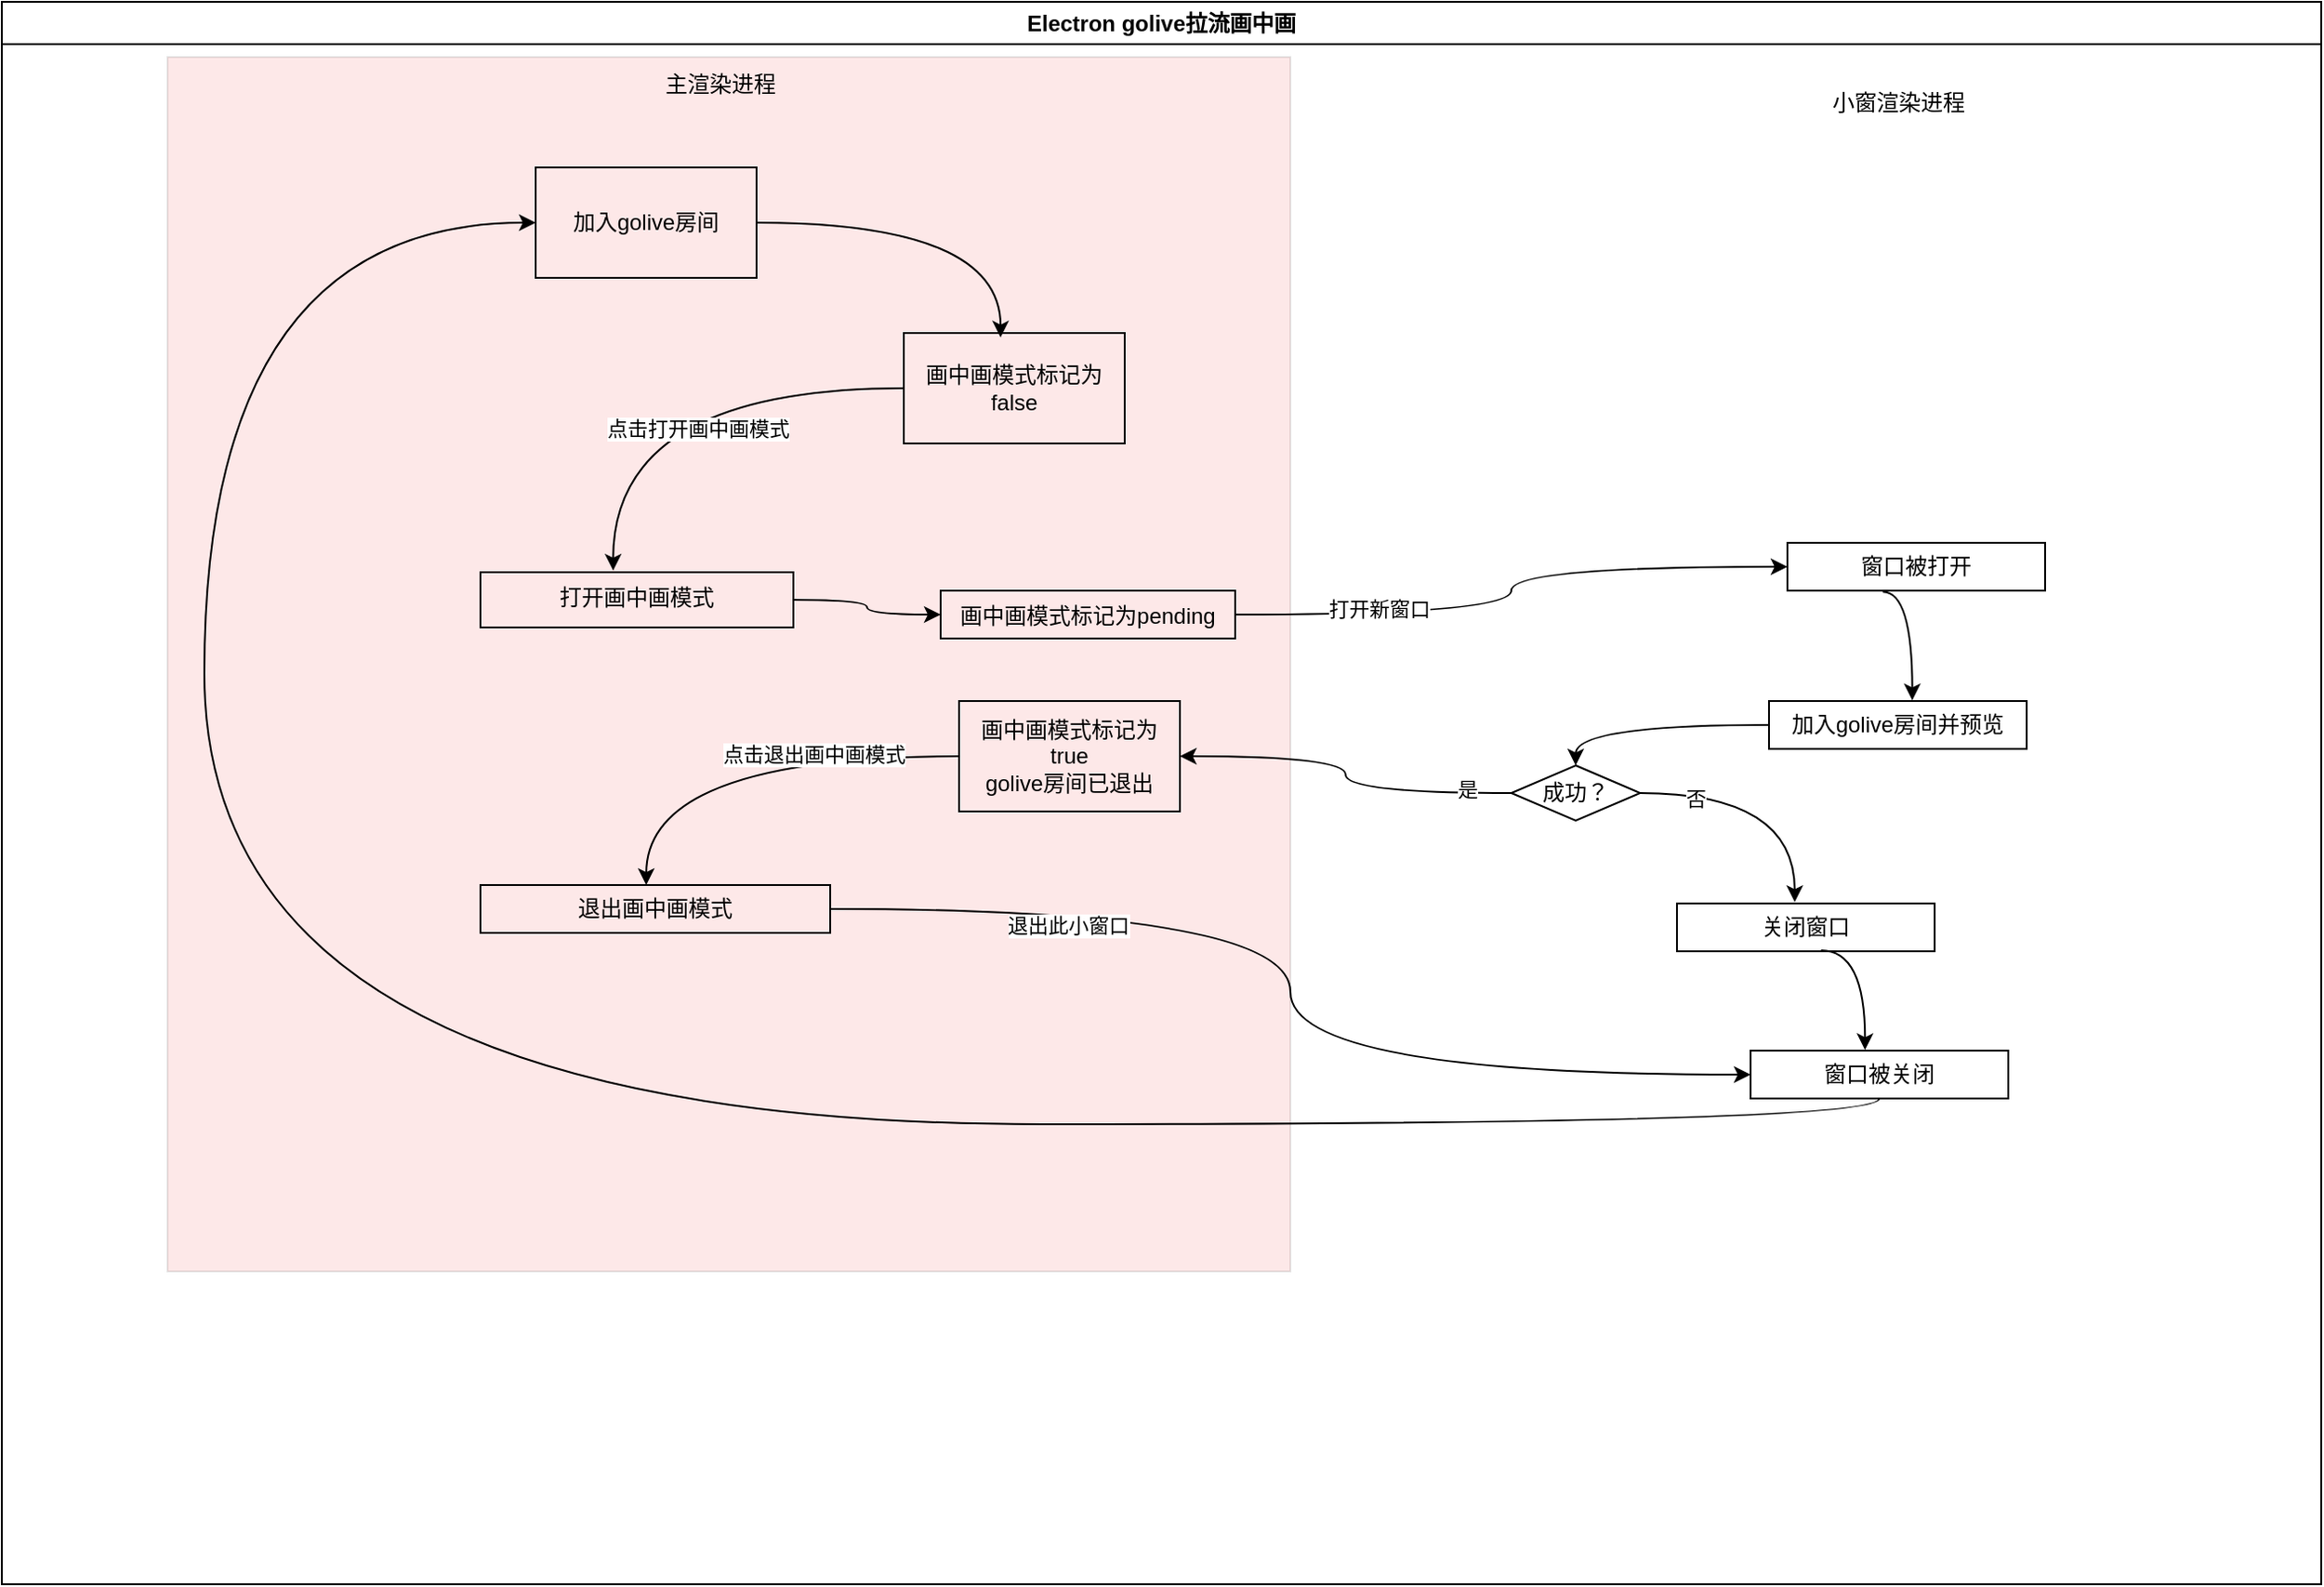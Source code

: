 <mxfile version="22.1.18" type="github">
  <diagram id="C5RBs43oDa-KdzZeNtuy" name="Page-1">
    <mxGraphModel dx="3506" dy="3889" grid="1" gridSize="10" guides="1" tooltips="1" connect="1" arrows="1" fold="1" page="1" pageScale="1" pageWidth="2339" pageHeight="3300" math="0" shadow="0">
      <root>
        <mxCell id="WIyWlLk6GJQsqaUBKTNV-0" />
        <mxCell id="WIyWlLk6GJQsqaUBKTNV-1" parent="WIyWlLk6GJQsqaUBKTNV-0" />
        <mxCell id="-17zgCU0IKFu6_wS-CfS-0" value="Electron golive拉流画中画" style="swimlane;whiteSpace=wrap;html=1;startSize=23;movable=1;resizable=1;rotatable=1;deletable=1;editable=1;locked=0;connectable=1;" vertex="1" parent="WIyWlLk6GJQsqaUBKTNV-1">
          <mxGeometry x="-80" y="-120" width="1260" height="860" as="geometry">
            <mxRectangle x="-60" y="-140" width="190" height="30" as="alternateBounds" />
          </mxGeometry>
        </mxCell>
        <mxCell id="-17zgCU0IKFu6_wS-CfS-131" value="" style="rounded=0;whiteSpace=wrap;html=1;gradientColor=none;gradientDirection=east;fillColor=#ec2222;opacity=10;" vertex="1" parent="-17zgCU0IKFu6_wS-CfS-0">
          <mxGeometry x="90" y="30" width="610" height="660" as="geometry" />
        </mxCell>
        <mxCell id="-17zgCU0IKFu6_wS-CfS-91" style="edgeStyle=orthogonalEdgeStyle;rounded=0;orthogonalLoop=1;jettySize=auto;html=1;exitX=1;exitY=0.5;exitDx=0;exitDy=0;entryX=0;entryY=0.5;entryDx=0;entryDy=0;curved=1;" edge="1" parent="-17zgCU0IKFu6_wS-CfS-0" source="-17zgCU0IKFu6_wS-CfS-89" target="-17zgCU0IKFu6_wS-CfS-93">
          <mxGeometry relative="1" as="geometry">
            <mxPoint x="700" y="409" as="targetPoint" />
          </mxGeometry>
        </mxCell>
        <mxCell id="-17zgCU0IKFu6_wS-CfS-92" value="打开新窗口" style="edgeLabel;html=1;align=center;verticalAlign=middle;resizable=0;points=[];" vertex="1" connectable="0" parent="-17zgCU0IKFu6_wS-CfS-91">
          <mxGeometry x="-0.525" y="3" relative="1" as="geometry">
            <mxPoint as="offset" />
          </mxGeometry>
        </mxCell>
        <mxCell id="-17zgCU0IKFu6_wS-CfS-113" value="" style="edgeStyle=orthogonalEdgeStyle;rounded=0;orthogonalLoop=1;jettySize=auto;html=1;curved=1;" edge="1" parent="-17zgCU0IKFu6_wS-CfS-0" source="-17zgCU0IKFu6_wS-CfS-97" target="-17zgCU0IKFu6_wS-CfS-112">
          <mxGeometry relative="1" as="geometry" />
        </mxCell>
        <mxCell id="-17zgCU0IKFu6_wS-CfS-97" value="加入golive房间并预览" style="text;strokeColor=default;fillColor=none;align=center;verticalAlign=middle;spacingLeft=4;spacingRight=4;overflow=hidden;rotatable=0;points=[[0,0.5],[1,0.5]];portConstraint=eastwest;whiteSpace=wrap;html=1;" vertex="1" parent="-17zgCU0IKFu6_wS-CfS-0">
          <mxGeometry x="960" y="380" width="140" height="26" as="geometry" />
        </mxCell>
        <mxCell id="-17zgCU0IKFu6_wS-CfS-98" style="edgeStyle=orthogonalEdgeStyle;rounded=0;orthogonalLoop=1;jettySize=auto;html=1;exitX=0.37;exitY=1.023;exitDx=0;exitDy=0;entryX=0.556;entryY=-0.015;entryDx=0;entryDy=0;curved=1;exitPerimeter=0;entryPerimeter=0;" edge="1" parent="-17zgCU0IKFu6_wS-CfS-0" source="-17zgCU0IKFu6_wS-CfS-93" target="-17zgCU0IKFu6_wS-CfS-97">
          <mxGeometry relative="1" as="geometry">
            <Array as="points">
              <mxPoint x="1038" y="321" />
            </Array>
          </mxGeometry>
        </mxCell>
        <mxCell id="-17zgCU0IKFu6_wS-CfS-107" value="" style="edgeStyle=orthogonalEdgeStyle;rounded=0;orthogonalLoop=1;jettySize=auto;html=1;curved=1;entryX=0;entryY=0.5;entryDx=0;entryDy=0;" edge="1" parent="-17zgCU0IKFu6_wS-CfS-0" source="-17zgCU0IKFu6_wS-CfS-72" target="-17zgCU0IKFu6_wS-CfS-127">
          <mxGeometry relative="1" as="geometry">
            <mxPoint x="320" y="590" as="targetPoint" />
            <Array as="points">
              <mxPoint x="110" y="610" />
              <mxPoint x="110" y="120" />
            </Array>
          </mxGeometry>
        </mxCell>
        <mxCell id="-17zgCU0IKFu6_wS-CfS-72" value="窗口被关闭" style="text;strokeColor=default;fillColor=none;align=center;verticalAlign=middle;spacingLeft=4;spacingRight=4;overflow=hidden;rotatable=0;points=[[0,0.5],[1,0.5]];portConstraint=eastwest;whiteSpace=wrap;html=1;" vertex="1" parent="-17zgCU0IKFu6_wS-CfS-0">
          <mxGeometry x="950" y="570" width="140" height="26" as="geometry" />
        </mxCell>
        <mxCell id="-17zgCU0IKFu6_wS-CfS-93" value="窗口被打开" style="text;strokeColor=default;fillColor=none;align=center;verticalAlign=middle;spacingLeft=4;spacingRight=4;overflow=hidden;rotatable=0;points=[[0,0.5],[1,0.5]];portConstraint=eastwest;whiteSpace=wrap;html=1;" vertex="1" parent="-17zgCU0IKFu6_wS-CfS-0">
          <mxGeometry x="970" y="294" width="140" height="26" as="geometry" />
        </mxCell>
        <mxCell id="-17zgCU0IKFu6_wS-CfS-115" style="edgeStyle=orthogonalEdgeStyle;rounded=0;orthogonalLoop=1;jettySize=auto;html=1;exitX=0;exitY=0.5;exitDx=0;exitDy=0;entryX=1;entryY=0.5;entryDx=0;entryDy=0;curved=1;" edge="1" parent="-17zgCU0IKFu6_wS-CfS-0" source="-17zgCU0IKFu6_wS-CfS-112" target="-17zgCU0IKFu6_wS-CfS-114">
          <mxGeometry relative="1" as="geometry" />
        </mxCell>
        <mxCell id="-17zgCU0IKFu6_wS-CfS-116" value="是" style="edgeLabel;html=1;align=center;verticalAlign=middle;resizable=0;points=[];" vertex="1" connectable="0" parent="-17zgCU0IKFu6_wS-CfS-115">
          <mxGeometry x="-0.76" y="-2" relative="1" as="geometry">
            <mxPoint as="offset" />
          </mxGeometry>
        </mxCell>
        <mxCell id="-17zgCU0IKFu6_wS-CfS-133" style="edgeStyle=orthogonalEdgeStyle;rounded=0;orthogonalLoop=1;jettySize=auto;html=1;exitX=1;exitY=0.5;exitDx=0;exitDy=0;curved=1;entryX=0.457;entryY=-0.03;entryDx=0;entryDy=0;entryPerimeter=0;" edge="1" parent="-17zgCU0IKFu6_wS-CfS-0" source="-17zgCU0IKFu6_wS-CfS-112" target="-17zgCU0IKFu6_wS-CfS-135">
          <mxGeometry relative="1" as="geometry">
            <mxPoint x="960" y="480" as="targetPoint" />
          </mxGeometry>
        </mxCell>
        <mxCell id="-17zgCU0IKFu6_wS-CfS-134" value="否" style="edgeLabel;html=1;align=center;verticalAlign=middle;resizable=0;points=[];" vertex="1" connectable="0" parent="-17zgCU0IKFu6_wS-CfS-133">
          <mxGeometry x="-0.587" y="-3" relative="1" as="geometry">
            <mxPoint as="offset" />
          </mxGeometry>
        </mxCell>
        <mxCell id="-17zgCU0IKFu6_wS-CfS-112" value="成功？" style="rhombus;whiteSpace=wrap;html=1;align=center;verticalAlign=middle;fillColor=none;gradientColor=none;spacingLeft=4;spacingRight=4;" vertex="1" parent="-17zgCU0IKFu6_wS-CfS-0">
          <mxGeometry x="820" y="415" width="70" height="30" as="geometry" />
        </mxCell>
        <mxCell id="-17zgCU0IKFu6_wS-CfS-89" value="画中画模式标记为pending" style="text;strokeColor=default;fillColor=none;align=center;verticalAlign=top;spacingLeft=4;spacingRight=4;overflow=hidden;rotatable=0;points=[[0,0.5],[1,0.5]];portConstraint=eastwest;whiteSpace=wrap;html=1;" vertex="1" parent="-17zgCU0IKFu6_wS-CfS-0">
          <mxGeometry x="510" y="320" width="160" height="26" as="geometry" />
        </mxCell>
        <mxCell id="-17zgCU0IKFu6_wS-CfS-90" style="edgeStyle=orthogonalEdgeStyle;rounded=0;orthogonalLoop=1;jettySize=auto;html=1;exitX=1;exitY=0.5;exitDx=0;exitDy=0;entryX=0;entryY=0.5;entryDx=0;entryDy=0;curved=1;" edge="1" parent="-17zgCU0IKFu6_wS-CfS-0" source="-17zgCU0IKFu6_wS-CfS-77" target="-17zgCU0IKFu6_wS-CfS-89">
          <mxGeometry relative="1" as="geometry" />
        </mxCell>
        <mxCell id="-17zgCU0IKFu6_wS-CfS-77" value="打开画中画模式" style="text;strokeColor=default;fillColor=none;align=center;verticalAlign=top;spacingLeft=4;spacingRight=4;overflow=hidden;rotatable=0;points=[[0,0.5],[1,0.5]];portConstraint=eastwest;whiteSpace=wrap;html=1;" vertex="1" parent="-17zgCU0IKFu6_wS-CfS-0">
          <mxGeometry x="260" y="310" width="170" height="30" as="geometry" />
        </mxCell>
        <mxCell id="-17zgCU0IKFu6_wS-CfS-114" value="画中画模式标记为true&lt;br&gt;golive房间已退出" style="whiteSpace=wrap;html=1;align=center;verticalAlign=middle;fillColor=none;gradientColor=none;spacingLeft=4;spacingRight=4;" vertex="1" parent="-17zgCU0IKFu6_wS-CfS-0">
          <mxGeometry x="520" y="380" width="120" height="60" as="geometry" />
        </mxCell>
        <mxCell id="-17zgCU0IKFu6_wS-CfS-119" value="画中画模式标记为false" style="whiteSpace=wrap;html=1;align=center;verticalAlign=middle;fillColor=none;gradientColor=none;spacingLeft=4;spacingRight=4;" vertex="1" parent="-17zgCU0IKFu6_wS-CfS-0">
          <mxGeometry x="490" y="180" width="120" height="60" as="geometry" />
        </mxCell>
        <mxCell id="-17zgCU0IKFu6_wS-CfS-117" value="主渲染进程" style="text;html=1;align=center;verticalAlign=middle;resizable=0;points=[];autosize=1;strokeColor=none;fillColor=none;" vertex="1" parent="-17zgCU0IKFu6_wS-CfS-0">
          <mxGeometry x="350" y="30" width="80" height="30" as="geometry" />
        </mxCell>
        <mxCell id="-17zgCU0IKFu6_wS-CfS-120" style="edgeStyle=orthogonalEdgeStyle;rounded=0;orthogonalLoop=1;jettySize=auto;html=1;exitX=0;exitY=0.5;exitDx=0;exitDy=0;entryX=0.424;entryY=-0.031;entryDx=0;entryDy=0;entryPerimeter=0;curved=1;" edge="1" parent="-17zgCU0IKFu6_wS-CfS-0" source="-17zgCU0IKFu6_wS-CfS-119" target="-17zgCU0IKFu6_wS-CfS-77">
          <mxGeometry relative="1" as="geometry" />
        </mxCell>
        <mxCell id="-17zgCU0IKFu6_wS-CfS-129" value="点击打开画中画模式" style="edgeLabel;html=1;align=center;verticalAlign=middle;resizable=0;points=[];fontColor=default;labelBackgroundColor=default;" vertex="1" connectable="0" parent="-17zgCU0IKFu6_wS-CfS-120">
          <mxGeometry x="-0.128" y="22" relative="1" as="geometry">
            <mxPoint as="offset" />
          </mxGeometry>
        </mxCell>
        <mxCell id="-17zgCU0IKFu6_wS-CfS-125" style="edgeStyle=orthogonalEdgeStyle;rounded=0;orthogonalLoop=1;jettySize=auto;html=1;exitX=1;exitY=0.5;exitDx=0;exitDy=0;entryX=0;entryY=0.5;entryDx=0;entryDy=0;curved=1;" edge="1" parent="-17zgCU0IKFu6_wS-CfS-0" source="-17zgCU0IKFu6_wS-CfS-122" target="-17zgCU0IKFu6_wS-CfS-72">
          <mxGeometry relative="1" as="geometry" />
        </mxCell>
        <mxCell id="-17zgCU0IKFu6_wS-CfS-130" value="退出此小窗口" style="edgeLabel;html=1;align=center;verticalAlign=middle;resizable=0;points=[];labelBackgroundColor=default;" vertex="1" connectable="0" parent="-17zgCU0IKFu6_wS-CfS-125">
          <mxGeometry x="-0.564" y="-9" relative="1" as="geometry">
            <mxPoint as="offset" />
          </mxGeometry>
        </mxCell>
        <mxCell id="-17zgCU0IKFu6_wS-CfS-122" value="退出画中画模式" style="text;strokeColor=default;fillColor=none;align=center;verticalAlign=middle;spacingLeft=4;spacingRight=4;overflow=hidden;rotatable=0;points=[[0,0.5],[1,0.5]];portConstraint=eastwest;whiteSpace=wrap;html=1;" vertex="1" parent="-17zgCU0IKFu6_wS-CfS-0">
          <mxGeometry x="260" y="480" width="190" height="26" as="geometry" />
        </mxCell>
        <mxCell id="-17zgCU0IKFu6_wS-CfS-123" style="edgeStyle=orthogonalEdgeStyle;rounded=0;orthogonalLoop=1;jettySize=auto;html=1;exitX=0;exitY=0.5;exitDx=0;exitDy=0;entryX=0.474;entryY=0;entryDx=0;entryDy=0;entryPerimeter=0;curved=1;" edge="1" parent="-17zgCU0IKFu6_wS-CfS-0" source="-17zgCU0IKFu6_wS-CfS-114" target="-17zgCU0IKFu6_wS-CfS-122">
          <mxGeometry relative="1" as="geometry" />
        </mxCell>
        <mxCell id="-17zgCU0IKFu6_wS-CfS-124" value="点击退出画中画模式" style="edgeLabel;html=1;align=center;verticalAlign=middle;resizable=0;points=[];labelBackgroundColor=default;" vertex="1" connectable="0" parent="-17zgCU0IKFu6_wS-CfS-123">
          <mxGeometry x="-0.34" y="-1" relative="1" as="geometry">
            <mxPoint as="offset" />
          </mxGeometry>
        </mxCell>
        <mxCell id="-17zgCU0IKFu6_wS-CfS-118" value="小窗渲染进程" style="text;html=1;align=center;verticalAlign=middle;resizable=0;points=[];autosize=1;strokeColor=none;fillColor=none;" vertex="1" parent="-17zgCU0IKFu6_wS-CfS-0">
          <mxGeometry x="980" y="40" width="100" height="30" as="geometry" />
        </mxCell>
        <mxCell id="-17zgCU0IKFu6_wS-CfS-127" value="加入golive房间" style="whiteSpace=wrap;html=1;align=center;verticalAlign=middle;fillColor=none;gradientColor=none;spacingLeft=4;spacingRight=4;" vertex="1" parent="-17zgCU0IKFu6_wS-CfS-0">
          <mxGeometry x="290" y="90" width="120" height="60" as="geometry" />
        </mxCell>
        <mxCell id="-17zgCU0IKFu6_wS-CfS-128" style="edgeStyle=orthogonalEdgeStyle;rounded=0;orthogonalLoop=1;jettySize=auto;html=1;exitX=1;exitY=0.5;exitDx=0;exitDy=0;entryX=0.438;entryY=0.04;entryDx=0;entryDy=0;entryPerimeter=0;curved=1;" edge="1" parent="-17zgCU0IKFu6_wS-CfS-0" source="-17zgCU0IKFu6_wS-CfS-127" target="-17zgCU0IKFu6_wS-CfS-119">
          <mxGeometry relative="1" as="geometry" />
        </mxCell>
        <mxCell id="-17zgCU0IKFu6_wS-CfS-137" value="" style="edgeStyle=orthogonalEdgeStyle;rounded=0;orthogonalLoop=1;jettySize=auto;html=1;entryX=0.444;entryY=-0.013;entryDx=0;entryDy=0;entryPerimeter=0;curved=1;exitX=0.559;exitY=0.979;exitDx=0;exitDy=0;exitPerimeter=0;" edge="1" parent="-17zgCU0IKFu6_wS-CfS-0" source="-17zgCU0IKFu6_wS-CfS-135" target="-17zgCU0IKFu6_wS-CfS-72">
          <mxGeometry relative="1" as="geometry">
            <Array as="points">
              <mxPoint x="1012" y="516" />
            </Array>
          </mxGeometry>
        </mxCell>
        <mxCell id="-17zgCU0IKFu6_wS-CfS-135" value="关闭窗口" style="text;strokeColor=default;fillColor=none;align=center;verticalAlign=middle;spacingLeft=4;spacingRight=4;overflow=hidden;rotatable=0;points=[[0,0.5],[1,0.5]];portConstraint=eastwest;whiteSpace=wrap;html=1;" vertex="1" parent="-17zgCU0IKFu6_wS-CfS-0">
          <mxGeometry x="910" y="490" width="140" height="26" as="geometry" />
        </mxCell>
      </root>
    </mxGraphModel>
  </diagram>
</mxfile>
